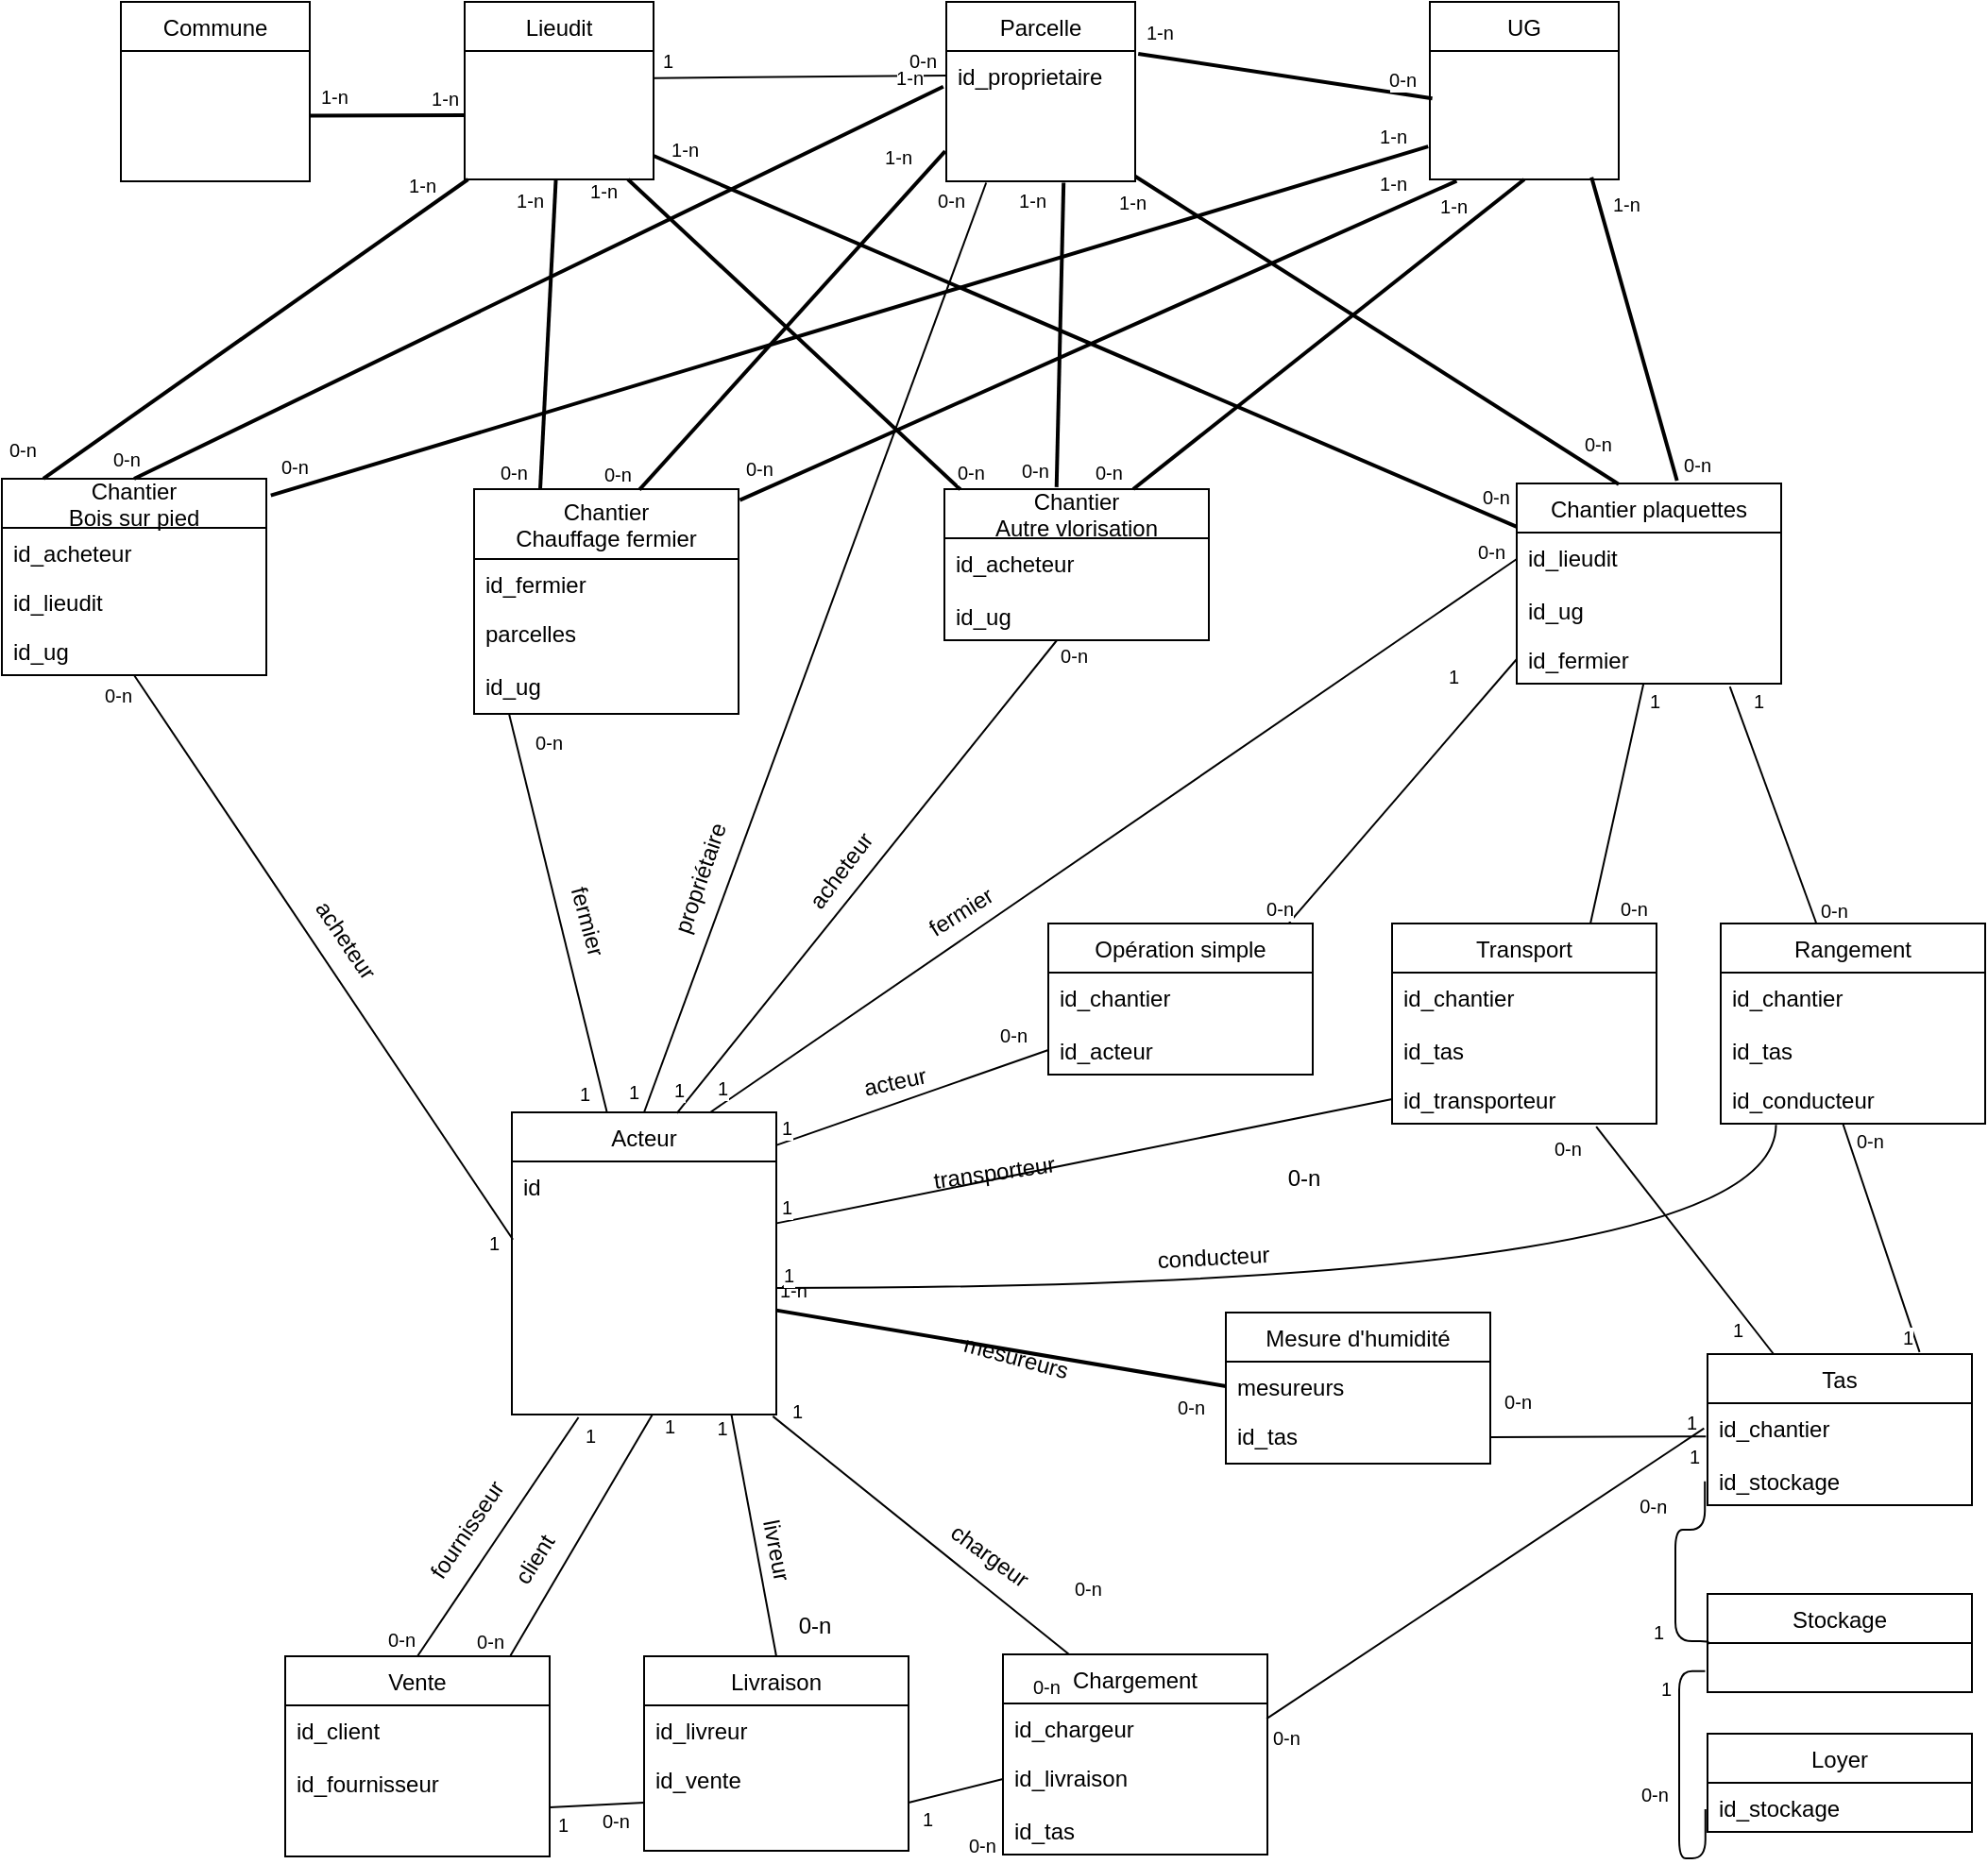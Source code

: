 <mxfile version="12.9.9" type="device"><diagram id="60s10iIONTChVd0ukh1b" name="Page-1"><mxGraphModel dx="980" dy="1753" grid="0" gridSize="10" guides="0" tooltips="1" connect="0" arrows="1" fold="1" page="1" pageScale="1" pageWidth="827" pageHeight="1169" math="0" shadow="0"><root><mxCell id="0"/><mxCell id="1" parent="0"/><mxCell id="avhmNzmc0kuJZvvVDFWn-31" value="Chantier&#10;Chauffage fermier" style="swimlane;fontStyle=0;childLayout=stackLayout;horizontal=1;startSize=37;fillColor=none;horizontalStack=0;resizeParent=1;resizeParentMax=0;resizeLast=0;collapsible=1;marginBottom=0;" parent="1" vertex="1"><mxGeometry x="640" y="70" width="140" height="119" as="geometry"/></mxCell><mxCell id="avhmNzmc0kuJZvvVDFWn-53" value="id_fermier" style="text;strokeColor=none;fillColor=none;align=left;verticalAlign=top;spacingLeft=4;spacingRight=4;overflow=hidden;rotatable=0;points=[[0,0.5],[1,0.5]];portConstraint=eastwest;" parent="avhmNzmc0kuJZvvVDFWn-31" vertex="1"><mxGeometry y="37" width="140" height="26" as="geometry"/></mxCell><mxCell id="avhmNzmc0kuJZvvVDFWn-35" value="parcelles" style="text;strokeColor=none;fillColor=none;align=left;verticalAlign=top;spacingLeft=4;spacingRight=4;overflow=hidden;rotatable=0;points=[[0,0.5],[1,0.5]];portConstraint=eastwest;" parent="avhmNzmc0kuJZvvVDFWn-31" vertex="1"><mxGeometry y="63" width="140" height="28" as="geometry"/></mxCell><mxCell id="avhmNzmc0kuJZvvVDFWn-167" value="id_ug" style="text;strokeColor=none;fillColor=none;align=left;verticalAlign=top;spacingLeft=4;spacingRight=4;overflow=hidden;rotatable=0;points=[[0,0.5],[1,0.5]];portConstraint=eastwest;" parent="avhmNzmc0kuJZvvVDFWn-31" vertex="1"><mxGeometry y="91" width="140" height="28" as="geometry"/></mxCell><mxCell id="avhmNzmc0kuJZvvVDFWn-56" value="Acteur" style="swimlane;fontStyle=0;childLayout=stackLayout;horizontal=1;startSize=26;fillColor=none;horizontalStack=0;resizeParent=1;resizeParentMax=0;resizeLast=0;collapsible=1;marginBottom=0;" parent="1" vertex="1"><mxGeometry x="660" y="400" width="140" height="160" as="geometry"/></mxCell><mxCell id="avhmNzmc0kuJZvvVDFWn-57" value="id" style="text;strokeColor=none;fillColor=none;align=left;verticalAlign=top;spacingLeft=4;spacingRight=4;overflow=hidden;rotatable=0;points=[[0,0.5],[1,0.5]];portConstraint=eastwest;" parent="avhmNzmc0kuJZvvVDFWn-56" vertex="1"><mxGeometry y="26" width="140" height="134" as="geometry"/></mxCell><mxCell id="avhmNzmc0kuJZvvVDFWn-139" value="0-n" style="text;html=1;align=center;verticalAlign=middle;resizable=0;points=[];autosize=1;" parent="1" vertex="1"><mxGeometry x="805" y="662" width="30" height="20" as="geometry"/></mxCell><mxCell id="avhmNzmc0kuJZvvVDFWn-140" value="" style="endArrow=none;html=1;rounded=0;exitX=1.002;exitY=0.244;exitDx=0;exitDy=0;exitPerimeter=0;entryX=0;entryY=0.5;entryDx=0;entryDy=0;" parent="1" source="avhmNzmc0kuJZvvVDFWn-57" target="avhmNzmc0kuJZvvVDFWn-75" edge="1"><mxGeometry relative="1" as="geometry"><mxPoint x="900" y="410" as="sourcePoint"/><mxPoint x="1060" y="410" as="targetPoint"/></mxGeometry></mxCell><mxCell id="avhmNzmc0kuJZvvVDFWn-142" value="0-n" style="text;html=1;align=center;verticalAlign=middle;resizable=0;points=[];autosize=1;" parent="1" vertex="1"><mxGeometry x="1064" y="425" width="30" height="20" as="geometry"/></mxCell><mxCell id="avhmNzmc0kuJZvvVDFWn-145" value="" style="endArrow=none;html=1;rounded=0;entryX=0.5;entryY=0;entryDx=0;entryDy=0;exitX=0.83;exitY=0.999;exitDx=0;exitDy=0;exitPerimeter=0;" parent="1" source="avhmNzmc0kuJZvvVDFWn-57" target="avhmNzmc0kuJZvvVDFWn-86" edge="1"><mxGeometry relative="1" as="geometry"><mxPoint x="620" y="860" as="sourcePoint"/><mxPoint x="780" y="860" as="targetPoint"/></mxGeometry></mxCell><mxCell id="avhmNzmc0kuJZvvVDFWn-150" value="1" style="text;html=1;align=center;verticalAlign=middle;resizable=0;points=[];autosize=1;fontSize=10;" parent="1" vertex="1"><mxGeometry x="763" y="559" width="15" height="16" as="geometry"/></mxCell><mxCell id="avhmNzmc0kuJZvvVDFWn-158" value="" style="endArrow=none;html=1;strokeWidth=1;entryX=0.004;entryY=0.023;entryDx=0;entryDy=0;entryPerimeter=0;edgeStyle=orthogonalEdgeStyle;exitX=-0.01;exitY=0.514;exitDx=0;exitDy=0;exitPerimeter=0;" parent="1" source="avhmNzmc0kuJZvvVDFWn-98" edge="1"><mxGeometry relative="1" as="geometry"><mxPoint x="1253" y="626" as="sourcePoint"/><mxPoint x="1293.56" y="681.598" as="targetPoint"/><Array as="points"><mxPoint x="1276" y="621"/><mxPoint x="1276" y="680"/><mxPoint x="1294" y="680"/></Array></mxGeometry></mxCell><mxCell id="avhmNzmc0kuJZvvVDFWn-159" value="0-n" style="resizable=0;html=1;align=left;verticalAlign=bottom;labelBackgroundColor=#ffffff;fontSize=10;rotation=2;" parent="avhmNzmc0kuJZvvVDFWn-158" connectable="0" vertex="1"><mxGeometry x="-1" relative="1" as="geometry"><mxPoint x="-36.6" y="20.64" as="offset"/></mxGeometry></mxCell><mxCell id="avhmNzmc0kuJZvvVDFWn-160" value="1" style="resizable=0;html=1;align=right;verticalAlign=bottom;labelBackgroundColor=#ffffff;fontSize=10;" parent="avhmNzmc0kuJZvvVDFWn-158" connectable="0" vertex="1"><mxGeometry x="1" relative="1" as="geometry"><mxPoint x="-22.56" y="1.51" as="offset"/></mxGeometry></mxCell><mxCell id="avhmNzmc0kuJZvvVDFWn-161" value="" style="endArrow=none;html=1;strokeWidth=1;entryX=1;entryY=0.5;entryDx=0;entryDy=0;exitX=-0.006;exitY=0.678;exitDx=0;exitDy=0;exitPerimeter=0;" parent="1" target="avhmNzmc0kuJZvvVDFWn-102" edge="1"><mxGeometry relative="1" as="geometry"><mxPoint x="1292.16" y="571.628" as="sourcePoint"/><mxPoint x="1450" y="500" as="targetPoint"/></mxGeometry></mxCell><mxCell id="avhmNzmc0kuJZvvVDFWn-162" value="1" style="resizable=0;html=1;align=left;verticalAlign=bottom;labelBackgroundColor=#ffffff;fontSize=10;" parent="avhmNzmc0kuJZvvVDFWn-161" connectable="0" vertex="1"><mxGeometry x="-1" relative="1" as="geometry"><mxPoint x="-12.16" y="1.37" as="offset"/></mxGeometry></mxCell><mxCell id="avhmNzmc0kuJZvvVDFWn-163" value="0-n" style="resizable=0;html=1;align=right;verticalAlign=bottom;labelBackgroundColor=#ffffff;fontSize=10;" parent="avhmNzmc0kuJZvvVDFWn-161" connectable="0" vertex="1"><mxGeometry x="1" relative="1" as="geometry"><mxPoint x="21.94" y="-10.97" as="offset"/></mxGeometry></mxCell><mxCell id="avhmNzmc0kuJZvvVDFWn-164" value="" style="endArrow=none;html=1;strokeWidth=1;entryX=-0.009;entryY=0.572;entryDx=0;entryDy=0;entryPerimeter=0;exitX=-0.008;exitY=0.538;exitDx=0;exitDy=0;exitPerimeter=0;edgeStyle=orthogonalEdgeStyle;" parent="1" source="avhmNzmc0kuJZvvVDFWn-112" edge="1"><mxGeometry relative="1" as="geometry"><mxPoint x="1268" y="663" as="sourcePoint"/><mxPoint x="1291.74" y="695.872" as="targetPoint"/><Array as="points"><mxPoint x="1278" y="795"/><mxPoint x="1278" y="696"/></Array></mxGeometry></mxCell><mxCell id="avhmNzmc0kuJZvvVDFWn-165" value="0-n" style="resizable=0;html=1;align=left;verticalAlign=bottom;labelBackgroundColor=#ffffff;fontSize=10;" parent="avhmNzmc0kuJZvvVDFWn-164" connectable="0" vertex="1"><mxGeometry x="-1" relative="1" as="geometry"><mxPoint x="-35.88" y="1.01" as="offset"/></mxGeometry></mxCell><mxCell id="avhmNzmc0kuJZvvVDFWn-166" value="1" style="resizable=0;html=1;align=right;verticalAlign=bottom;labelBackgroundColor=#ffffff;fontSize=10;" parent="avhmNzmc0kuJZvvVDFWn-164" connectable="0" vertex="1"><mxGeometry x="1" relative="1" as="geometry"><mxPoint x="-17.69" y="17.13" as="offset"/></mxGeometry></mxCell><mxCell id="fddVi4kA7TXoustuPq99-2" value="" style="endArrow=none;html=1;entryX=0;entryY=0.5;entryDx=0;entryDy=0;exitX=0.999;exitY=0.109;exitDx=0;exitDy=0;exitPerimeter=0;" parent="1" source="avhmNzmc0kuJZvvVDFWn-56" target="avhmNzmc0kuJZvvVDFWn-68" edge="1"><mxGeometry relative="1" as="geometry"><mxPoint x="760" y="330" as="sourcePoint"/><mxPoint x="920" y="330" as="targetPoint"/></mxGeometry></mxCell><mxCell id="fddVi4kA7TXoustuPq99-3" value="1" style="resizable=0;html=1;align=left;verticalAlign=bottom;labelBackgroundColor=#ffffff;fontSize=10;" parent="fddVi4kA7TXoustuPq99-2" connectable="0" vertex="1"><mxGeometry x="-1" relative="1" as="geometry"><mxPoint x="1" y="-1" as="offset"/></mxGeometry></mxCell><mxCell id="fddVi4kA7TXoustuPq99-4" value="0-n" style="resizable=0;html=1;align=right;verticalAlign=bottom;labelBackgroundColor=#ffffff;fontSize=10;" parent="fddVi4kA7TXoustuPq99-2" connectable="0" vertex="1"><mxGeometry x="1" relative="1" as="geometry"><mxPoint x="-10.25" as="offset"/></mxGeometry></mxCell><mxCell id="fddVi4kA7TXoustuPq99-5" value="" style="endArrow=none;html=1;exitX=0.75;exitY=0;exitDx=0;exitDy=0;entryX=0;entryY=0.5;entryDx=0;entryDy=0;" parent="1" source="avhmNzmc0kuJZvvVDFWn-56" target="avhmNzmc0kuJZvvVDFWn-62" edge="1"><mxGeometry relative="1" as="geometry"><mxPoint x="780" y="390" as="sourcePoint"/><mxPoint x="960" y="300" as="targetPoint"/></mxGeometry></mxCell><mxCell id="fddVi4kA7TXoustuPq99-6" value="1" style="resizable=0;html=1;align=left;verticalAlign=bottom;labelBackgroundColor=#ffffff;fontSize=10;" parent="fddVi4kA7TXoustuPq99-5" connectable="0" vertex="1"><mxGeometry x="-1" relative="1" as="geometry"><mxPoint x="2" y="-5" as="offset"/></mxGeometry></mxCell><mxCell id="fddVi4kA7TXoustuPq99-7" value="0-n" style="resizable=0;html=1;align=right;verticalAlign=bottom;labelBackgroundColor=#ffffff;fontSize=10;" parent="fddVi4kA7TXoustuPq99-5" connectable="0" vertex="1"><mxGeometry x="1" relative="1" as="geometry"><mxPoint x="-6.02" y="5.03" as="offset"/></mxGeometry></mxCell><mxCell id="fddVi4kA7TXoustuPq99-8" value="" style="endArrow=none;html=1;exitX=0.624;exitY=0.003;exitDx=0;exitDy=0;exitPerimeter=0;" parent="1" source="avhmNzmc0kuJZvvVDFWn-56" target="avhmNzmc0kuJZvvVDFWn-39" edge="1"><mxGeometry relative="1" as="geometry"><mxPoint x="750" y="390" as="sourcePoint"/><mxPoint x="840" y="290" as="targetPoint"/></mxGeometry></mxCell><mxCell id="fddVi4kA7TXoustuPq99-9" value="1" style="resizable=0;html=1;align=left;verticalAlign=bottom;labelBackgroundColor=#ffffff;fontSize=10;" parent="fddVi4kA7TXoustuPq99-8" connectable="0" vertex="1"><mxGeometry x="-1" relative="1" as="geometry"><mxPoint x="-3.36" y="-4.48" as="offset"/></mxGeometry></mxCell><mxCell id="fddVi4kA7TXoustuPq99-10" value="0-n" style="resizable=0;html=1;align=right;verticalAlign=bottom;labelBackgroundColor=#ffffff;fontSize=10;" parent="fddVi4kA7TXoustuPq99-8" connectable="0" vertex="1"><mxGeometry x="1" relative="1" as="geometry"><mxPoint x="17.04" y="17.06" as="offset"/></mxGeometry></mxCell><mxCell id="fddVi4kA7TXoustuPq99-22" value="" style="endArrow=none;html=1;entryX=0.5;entryY=1;entryDx=0;entryDy=0;exitX=0.004;exitY=0.309;exitDx=0;exitDy=0;exitPerimeter=0;" parent="1" source="avhmNzmc0kuJZvvVDFWn-57" target="avhmNzmc0kuJZvvVDFWn-13" edge="1"><mxGeometry relative="1" as="geometry"><mxPoint x="260" y="250" as="sourcePoint"/><mxPoint x="420" y="250" as="targetPoint"/></mxGeometry></mxCell><mxCell id="fddVi4kA7TXoustuPq99-23" value="1" style="resizable=0;html=1;align=left;verticalAlign=bottom;labelBackgroundColor=#ffffff;fontSize=10;" parent="fddVi4kA7TXoustuPq99-22" connectable="0" vertex="1"><mxGeometry x="-1" relative="1" as="geometry"><mxPoint x="-14.56" y="10.59" as="offset"/></mxGeometry></mxCell><mxCell id="fddVi4kA7TXoustuPq99-24" value="0-n" style="resizable=0;html=1;align=right;verticalAlign=bottom;labelBackgroundColor=#ffffff;fontSize=10;" parent="fddVi4kA7TXoustuPq99-22" connectable="0" vertex="1"><mxGeometry x="1" relative="1" as="geometry"><mxPoint x="-0.93" y="18.6" as="offset"/></mxGeometry></mxCell><mxCell id="fddVi4kA7TXoustuPq99-43" value="" style="endArrow=none;html=1;entryX=0;entryY=0.5;entryDx=0;entryDy=0;strokeWidth=2;" parent="1" edge="1"><mxGeometry relative="1" as="geometry"><mxPoint x="553" y="-127.689" as="sourcePoint"/><mxPoint x="635" y="-128" as="targetPoint"/></mxGeometry></mxCell><mxCell id="fddVi4kA7TXoustuPq99-44" value="1-n" style="resizable=0;html=1;align=left;verticalAlign=bottom;labelBackgroundColor=#ffffff;fontSize=10;" parent="fddVi4kA7TXoustuPq99-43" connectable="0" vertex="1"><mxGeometry x="-1" relative="1" as="geometry"><mxPoint x="4" y="-2" as="offset"/></mxGeometry></mxCell><mxCell id="fddVi4kA7TXoustuPq99-45" value="1-n" style="resizable=0;html=1;align=right;verticalAlign=bottom;labelBackgroundColor=#ffffff;fontSize=10;" parent="fddVi4kA7TXoustuPq99-43" connectable="0" vertex="1"><mxGeometry x="1" relative="1" as="geometry"><mxPoint x="-2.29" y="-1.0" as="offset"/></mxGeometry></mxCell><mxCell id="fddVi4kA7TXoustuPq99-46" value="" style="endArrow=none;html=1;strokeWidth=1;exitX=0.5;exitY=0;exitDx=0;exitDy=0;entryX=0.211;entryY=1.011;entryDx=0;entryDy=0;entryPerimeter=0;" parent="1" source="avhmNzmc0kuJZvvVDFWn-56" target="G8Z1Sqwc2VPAdqvkBN65-9" edge="1"><mxGeometry relative="1" as="geometry"><mxPoint x="658" y="420.0" as="sourcePoint"/><mxPoint x="620.17" y="-84.966" as="targetPoint"/></mxGeometry></mxCell><mxCell id="fddVi4kA7TXoustuPq99-47" value="1" style="resizable=0;html=1;align=left;verticalAlign=bottom;labelBackgroundColor=#ffffff;fontSize=10;" parent="fddVi4kA7TXoustuPq99-46" connectable="0" vertex="1"><mxGeometry x="-1" relative="1" as="geometry"><mxPoint x="-10" y="-3" as="offset"/></mxGeometry></mxCell><mxCell id="fddVi4kA7TXoustuPq99-48" value="0-n" style="resizable=0;html=1;align=right;verticalAlign=bottom;labelBackgroundColor=#ffffff;fontSize=10;" parent="fddVi4kA7TXoustuPq99-46" connectable="0" vertex="1"><mxGeometry x="1" relative="1" as="geometry"><mxPoint x="-10.37" y="17.84" as="offset"/></mxGeometry></mxCell><mxCell id="fddVi4kA7TXoustuPq99-64" value="" style="endArrow=none;html=1;strokeWidth=2;exitX=0.856;exitY=0.983;exitDx=0;exitDy=0;exitPerimeter=0;entryX=0.606;entryY=-0.014;entryDx=0;entryDy=0;entryPerimeter=0;" parent="1" target="avhmNzmc0kuJZvvVDFWn-60" edge="1"><mxGeometry relative="1" as="geometry"><mxPoint x="1231.6" y="-95.156" as="sourcePoint"/><mxPoint x="1353.637" y="37" as="targetPoint"/></mxGeometry></mxCell><mxCell id="fddVi4kA7TXoustuPq99-65" value="1-n" style="resizable=0;html=1;align=left;verticalAlign=bottom;labelBackgroundColor=#ffffff;fontSize=10;" parent="fddVi4kA7TXoustuPq99-64" connectable="0" vertex="1"><mxGeometry x="-1" relative="1" as="geometry"><mxPoint x="9.4" y="23.05" as="offset"/></mxGeometry></mxCell><mxCell id="fddVi4kA7TXoustuPq99-66" value="0-n" style="resizable=0;html=1;align=right;verticalAlign=bottom;labelBackgroundColor=#ffffff;fontSize=10;" parent="fddVi4kA7TXoustuPq99-64" connectable="0" vertex="1"><mxGeometry x="1" relative="1" as="geometry"><mxPoint x="18.14" as="offset"/></mxGeometry></mxCell><mxCell id="fddVi4kA7TXoustuPq99-67" value="" style="endArrow=none;html=1;strokeWidth=2;entryX=0.5;entryY=1;entryDx=0;entryDy=0;exitX=0.714;exitY=0;exitDx=0;exitDy=0;exitPerimeter=0;" parent="1" source="avhmNzmc0kuJZvvVDFWn-37" target="fddVi4kA7TXoustuPq99-41" edge="1"><mxGeometry relative="1" as="geometry"><mxPoint x="970" y="30" as="sourcePoint"/><mxPoint x="1130" y="30" as="targetPoint"/></mxGeometry></mxCell><mxCell id="fddVi4kA7TXoustuPq99-68" value="0-n" style="resizable=0;html=1;align=left;verticalAlign=bottom;labelBackgroundColor=#ffffff;fontSize=10;" parent="fddVi4kA7TXoustuPq99-67" connectable="0" vertex="1"><mxGeometry x="-1" relative="1" as="geometry"><mxPoint x="-21.96" y="-1" as="offset"/></mxGeometry></mxCell><mxCell id="fddVi4kA7TXoustuPq99-69" value="1-n" style="resizable=0;html=1;align=right;verticalAlign=bottom;labelBackgroundColor=#ffffff;fontSize=10;" parent="fddVi4kA7TXoustuPq99-67" connectable="0" vertex="1"><mxGeometry x="1" relative="1" as="geometry"><mxPoint x="-29.08" y="22.07" as="offset"/></mxGeometry></mxCell><mxCell id="fddVi4kA7TXoustuPq99-70" value="" style="endArrow=none;html=1;strokeWidth=2;entryX=0.142;entryY=1.012;entryDx=0;entryDy=0;entryPerimeter=0;exitX=1.005;exitY=0.049;exitDx=0;exitDy=0;exitPerimeter=0;" parent="1" source="avhmNzmc0kuJZvvVDFWn-31" edge="1"><mxGeometry relative="1" as="geometry"><mxPoint x="840" y="20" as="sourcePoint"/><mxPoint x="1160.2" y="-93.184" as="targetPoint"/></mxGeometry></mxCell><mxCell id="fddVi4kA7TXoustuPq99-71" value="0-n" style="resizable=0;html=1;align=left;verticalAlign=bottom;labelBackgroundColor=#ffffff;fontSize=10;" parent="fddVi4kA7TXoustuPq99-70" connectable="0" vertex="1"><mxGeometry x="-1" relative="1" as="geometry"><mxPoint x="1.3" y="-8.11" as="offset"/></mxGeometry></mxCell><mxCell id="fddVi4kA7TXoustuPq99-72" value="1-n" style="resizable=0;html=1;align=right;verticalAlign=bottom;labelBackgroundColor=#ffffff;fontSize=10;" parent="fddVi4kA7TXoustuPq99-70" connectable="0" vertex="1"><mxGeometry x="1" relative="1" as="geometry"><mxPoint x="-25.37" y="9.32" as="offset"/></mxGeometry></mxCell><mxCell id="avhmNzmc0kuJZvvVDFWn-13" value="Chantier&#10;Bois sur pied" style="swimlane;fontStyle=0;childLayout=stackLayout;horizontal=1;startSize=26;fillColor=none;horizontalStack=0;resizeParent=1;resizeParentMax=0;resizeLast=0;collapsible=1;marginBottom=0;" parent="1" vertex="1"><mxGeometry x="390" y="64.5" width="140" height="104" as="geometry"/></mxCell><mxCell id="avhmNzmc0kuJZvvVDFWn-52" value="id_acheteur" style="text;strokeColor=none;fillColor=none;align=left;verticalAlign=top;spacingLeft=4;spacingRight=4;overflow=hidden;rotatable=0;points=[[0,0.5],[1,0.5]];portConstraint=eastwest;" parent="avhmNzmc0kuJZvvVDFWn-13" vertex="1"><mxGeometry y="26" width="140" height="26" as="geometry"/></mxCell><mxCell id="avhmNzmc0kuJZvvVDFWn-27" value="id_lieudit" style="text;strokeColor=none;fillColor=none;align=left;verticalAlign=top;spacingLeft=4;spacingRight=4;overflow=hidden;rotatable=0;points=[[0,0.5],[1,0.5]];portConstraint=eastwest;" parent="avhmNzmc0kuJZvvVDFWn-13" vertex="1"><mxGeometry y="52" width="140" height="26" as="geometry"/></mxCell><mxCell id="avhmNzmc0kuJZvvVDFWn-28" value="id_ug" style="text;strokeColor=none;fillColor=none;align=left;verticalAlign=top;spacingLeft=4;spacingRight=4;overflow=hidden;rotatable=0;points=[[0,0.5],[1,0.5]];portConstraint=eastwest;" parent="avhmNzmc0kuJZvvVDFWn-13" vertex="1"><mxGeometry y="78" width="140" height="26" as="geometry"/></mxCell><mxCell id="fddVi4kA7TXoustuPq99-73" value="" style="endArrow=none;html=1;strokeWidth=2;exitX=1.017;exitY=0.085;exitDx=0;exitDy=0;entryX=-0.009;entryY=0.744;entryDx=0;entryDy=0;entryPerimeter=0;exitPerimeter=0;" parent="1" source="avhmNzmc0kuJZvvVDFWn-13" edge="1"><mxGeometry relative="1" as="geometry"><mxPoint x="610" y="30" as="sourcePoint"/><mxPoint x="1145.1" y="-111.408" as="targetPoint"/></mxGeometry></mxCell><mxCell id="fddVi4kA7TXoustuPq99-74" value="0-n" style="resizable=0;html=1;align=left;verticalAlign=bottom;labelBackgroundColor=#ffffff;fontSize=10;" parent="fddVi4kA7TXoustuPq99-73" connectable="0" vertex="1"><mxGeometry x="-1" relative="1" as="geometry"><mxPoint x="3.62" y="-6.55" as="offset"/></mxGeometry></mxCell><mxCell id="fddVi4kA7TXoustuPq99-75" value="1-n" style="resizable=0;html=1;align=right;verticalAlign=bottom;labelBackgroundColor=#ffffff;fontSize=10;" parent="fddVi4kA7TXoustuPq99-73" connectable="0" vertex="1"><mxGeometry x="1" relative="1" as="geometry"><mxPoint x="-10.84" y="2.95" as="offset"/></mxGeometry></mxCell><mxCell id="fddVi4kA7TXoustuPq99-80" value="" style="endArrow=none;html=1;strokeWidth=2;exitX=0.625;exitY=0.003;exitDx=0;exitDy=0;exitPerimeter=0;entryX=-0.006;entryY=0.769;entryDx=0;entryDy=0;entryPerimeter=0;" parent="1" source="avhmNzmc0kuJZvvVDFWn-31" target="G8Z1Sqwc2VPAdqvkBN65-9" edge="1"><mxGeometry relative="1" as="geometry"><mxPoint x="790" y="40" as="sourcePoint"/><mxPoint x="863" y="-97" as="targetPoint"/></mxGeometry></mxCell><mxCell id="fddVi4kA7TXoustuPq99-81" value="0-n" style="resizable=0;html=1;align=left;verticalAlign=bottom;labelBackgroundColor=#ffffff;fontSize=10;" parent="fddVi4kA7TXoustuPq99-80" connectable="0" vertex="1"><mxGeometry x="-1" relative="1" as="geometry"><mxPoint x="-20.48" y="-0.13" as="offset"/></mxGeometry></mxCell><mxCell id="fddVi4kA7TXoustuPq99-82" value="1-n" style="resizable=0;html=1;align=right;verticalAlign=bottom;labelBackgroundColor=#ffffff;fontSize=10;" parent="fddVi4kA7TXoustuPq99-80" connectable="0" vertex="1"><mxGeometry x="1" relative="1" as="geometry"><mxPoint x="-16.51" y="11.25" as="offset"/></mxGeometry></mxCell><mxCell id="fddVi4kA7TXoustuPq99-83" value="" style="endArrow=none;html=1;strokeWidth=2;entryX=0;entryY=0.5;entryDx=0;entryDy=0;" parent="1" source="avhmNzmc0kuJZvvVDFWn-57" target="avhmNzmc0kuJZvvVDFWn-103" edge="1"><mxGeometry relative="1" as="geometry"><mxPoint x="860" y="560" as="sourcePoint"/><mxPoint x="1030" y="430" as="targetPoint"/></mxGeometry></mxCell><mxCell id="fddVi4kA7TXoustuPq99-84" value="1-n" style="resizable=0;html=1;align=left;verticalAlign=bottom;labelBackgroundColor=#ffffff;fontSize=10;" parent="fddVi4kA7TXoustuPq99-83" connectable="0" vertex="1"><mxGeometry x="-1" relative="1" as="geometry"><mxPoint y="-2" as="offset"/></mxGeometry></mxCell><mxCell id="fddVi4kA7TXoustuPq99-85" value="0-n" style="resizable=0;html=1;align=right;verticalAlign=bottom;labelBackgroundColor=#ffffff;fontSize=10;" parent="fddVi4kA7TXoustuPq99-83" connectable="0" vertex="1"><mxGeometry x="1" relative="1" as="geometry"><mxPoint x="-10.4" y="19.84" as="offset"/></mxGeometry></mxCell><mxCell id="fddVi4kA7TXoustuPq99-91" value="" style="endArrow=none;html=1;strokeWidth=1;entryX=0.911;entryY=-0.006;entryDx=0;entryDy=0;entryPerimeter=0;exitX=0;exitY=0.5;exitDx=0;exitDy=0;" parent="1" source="avhmNzmc0kuJZvvVDFWn-64" target="avhmNzmc0kuJZvvVDFWn-65" edge="1"><mxGeometry relative="1" as="geometry"><mxPoint x="1190" y="210" as="sourcePoint"/><mxPoint x="1400" y="230" as="targetPoint"/></mxGeometry></mxCell><mxCell id="fddVi4kA7TXoustuPq99-93" value="0-n" style="resizable=0;html=1;align=right;verticalAlign=bottom;labelBackgroundColor=#ffffff;fontSize=10;" parent="fddVi4kA7TXoustuPq99-91" connectable="0" vertex="1"><mxGeometry x="1" relative="1" as="geometry"><mxPoint x="2.63" y="0.56" as="offset"/></mxGeometry></mxCell><mxCell id="fddVi4kA7TXoustuPq99-92" value="1" style="resizable=0;html=1;align=left;verticalAlign=bottom;labelBackgroundColor=#ffffff;fontSize=10;" parent="fddVi4kA7TXoustuPq99-91" connectable="0" vertex="1"><mxGeometry x="-1" relative="1" as="geometry"><mxPoint x="-37.55" y="17.706" as="offset"/></mxGeometry></mxCell><mxCell id="fddVi4kA7TXoustuPq99-94" value="" style="endArrow=none;html=1;strokeWidth=1;exitX=0.75;exitY=0;exitDx=0;exitDy=0;" parent="1" source="avhmNzmc0kuJZvvVDFWn-70" target="avhmNzmc0kuJZvvVDFWn-64" edge="1"><mxGeometry relative="1" as="geometry"><mxPoint x="1230" y="460" as="sourcePoint"/><mxPoint x="1223" y="194" as="targetPoint"/></mxGeometry></mxCell><mxCell id="fddVi4kA7TXoustuPq99-95" value="0-n" style="resizable=0;html=1;align=left;verticalAlign=bottom;labelBackgroundColor=#ffffff;fontSize=10;" parent="fddVi4kA7TXoustuPq99-94" connectable="0" vertex="1"><mxGeometry x="-1" relative="1" as="geometry"><mxPoint x="14" as="offset"/></mxGeometry></mxCell><mxCell id="fddVi4kA7TXoustuPq99-96" value="1" style="resizable=0;html=1;align=right;verticalAlign=bottom;labelBackgroundColor=#ffffff;fontSize=10;" parent="fddVi4kA7TXoustuPq99-94" connectable="0" vertex="1"><mxGeometry x="1" relative="1" as="geometry"><mxPoint x="9.37" y="17.745" as="offset"/></mxGeometry></mxCell><mxCell id="fddVi4kA7TXoustuPq99-97" value="" style="endArrow=none;html=1;strokeWidth=1;entryX=0.806;entryY=1.059;entryDx=0;entryDy=0;entryPerimeter=0;" parent="1" source="avhmNzmc0kuJZvvVDFWn-76" target="avhmNzmc0kuJZvvVDFWn-64" edge="1"><mxGeometry relative="1" as="geometry"><mxPoint x="1260" y="560" as="sourcePoint"/><mxPoint x="1420" y="560" as="targetPoint"/></mxGeometry></mxCell><mxCell id="fddVi4kA7TXoustuPq99-98" value="0-n" style="resizable=0;html=1;align=left;verticalAlign=bottom;labelBackgroundColor=#ffffff;fontSize=10;" parent="fddVi4kA7TXoustuPq99-97" connectable="0" vertex="1"><mxGeometry x="-1" relative="1" as="geometry"><mxPoint y="1" as="offset"/></mxGeometry></mxCell><mxCell id="fddVi4kA7TXoustuPq99-99" value="1" style="resizable=0;html=1;align=right;verticalAlign=bottom;labelBackgroundColor=#ffffff;fontSize=10;" parent="fddVi4kA7TXoustuPq99-97" connectable="0" vertex="1"><mxGeometry x="1" relative="1" as="geometry"><mxPoint x="18.4" y="16.4" as="offset"/></mxGeometry></mxCell><mxCell id="fddVi4kA7TXoustuPq99-105" value="" style="endArrow=none;html=1;strokeWidth=1;entryX=0.25;entryY=0;entryDx=0;entryDy=0;exitX=0.772;exitY=1.062;exitDx=0;exitDy=0;exitPerimeter=0;" parent="1" source="avhmNzmc0kuJZvvVDFWn-75" target="avhmNzmc0kuJZvvVDFWn-95" edge="1"><mxGeometry relative="1" as="geometry"><mxPoint x="1200" y="445" as="sourcePoint"/><mxPoint x="1170" y="530" as="targetPoint"/></mxGeometry></mxCell><mxCell id="fddVi4kA7TXoustuPq99-107" value="1" style="resizable=0;html=1;align=right;verticalAlign=bottom;labelBackgroundColor=#ffffff;fontSize=10;" parent="fddVi4kA7TXoustuPq99-105" connectable="0" vertex="1"><mxGeometry x="1" relative="1" as="geometry"><mxPoint x="-14.9" y="-4.08" as="offset"/></mxGeometry></mxCell><mxCell id="fddVi4kA7TXoustuPq99-106" value="0-n" style="resizable=0;html=1;align=left;verticalAlign=bottom;labelBackgroundColor=#ffffff;fontSize=10;" parent="fddVi4kA7TXoustuPq99-105" connectable="0" vertex="1"><mxGeometry x="-1" relative="1" as="geometry"><mxPoint x="-24.08" y="19.39" as="offset"/></mxGeometry></mxCell><mxCell id="fddVi4kA7TXoustuPq99-108" value="" style="endArrow=none;html=1;strokeWidth=1;exitX=0.462;exitY=1.001;exitDx=0;exitDy=0;entryX=0.802;entryY=-0.013;entryDx=0;entryDy=0;entryPerimeter=0;exitPerimeter=0;" parent="1" source="avhmNzmc0kuJZvvVDFWn-80" target="avhmNzmc0kuJZvvVDFWn-95" edge="1"><mxGeometry relative="1" as="geometry"><mxPoint x="1230" y="680" as="sourcePoint"/><mxPoint x="1390" y="680" as="targetPoint"/></mxGeometry></mxCell><mxCell id="fddVi4kA7TXoustuPq99-109" value="0-n" style="resizable=0;html=1;align=left;verticalAlign=bottom;labelBackgroundColor=#ffffff;fontSize=10;" parent="fddVi4kA7TXoustuPq99-108" connectable="0" vertex="1"><mxGeometry x="-1" relative="1" as="geometry"><mxPoint x="5.32" y="17.97" as="offset"/></mxGeometry></mxCell><mxCell id="fddVi4kA7TXoustuPq99-110" value="1" style="resizable=0;html=1;align=right;verticalAlign=bottom;labelBackgroundColor=#ffffff;fontSize=10;" parent="fddVi4kA7TXoustuPq99-108" connectable="0" vertex="1"><mxGeometry x="1" relative="1" as="geometry"><mxPoint x="-3" y="1" as="offset"/></mxGeometry></mxCell><mxCell id="fddVi4kA7TXoustuPq99-111" value="" style="endArrow=none;html=1;strokeWidth=1;exitX=0.997;exitY=0.309;exitDx=0;exitDy=0;entryX=-0.013;entryY=0.476;entryDx=0;entryDy=0;entryPerimeter=0;exitPerimeter=0;" parent="1" target="avhmNzmc0kuJZvvVDFWn-97" edge="1"><mxGeometry relative="1" as="geometry"><mxPoint x="1059.58" y="721.034" as="sourcePoint"/><mxPoint x="1197" y="553" as="targetPoint"/></mxGeometry></mxCell><mxCell id="fddVi4kA7TXoustuPq99-112" value="0-n" style="resizable=0;html=1;align=left;verticalAlign=bottom;labelBackgroundColor=#ffffff;fontSize=10;" parent="fddVi4kA7TXoustuPq99-111" connectable="0" vertex="1"><mxGeometry x="-1" relative="1" as="geometry"><mxPoint x="1.2" y="18.88" as="offset"/></mxGeometry></mxCell><mxCell id="fddVi4kA7TXoustuPq99-113" value="1" style="resizable=0;html=1;align=right;verticalAlign=bottom;labelBackgroundColor=#ffffff;fontSize=10;" parent="fddVi4kA7TXoustuPq99-111" connectable="0" vertex="1"><mxGeometry x="1" relative="1" as="geometry"><mxPoint x="-1.36" y="22.77" as="offset"/></mxGeometry></mxCell><mxCell id="fddVi4kA7TXoustuPq99-114" value="" style="endArrow=none;html=1;strokeWidth=1;entryX=1;entryY=0.5;entryDx=0;entryDy=0;exitX=0;exitY=0.5;exitDx=0;exitDy=0;" parent="1" source="avhmNzmc0kuJZvvVDFWn-92" target="avhmNzmc0kuJZvvVDFWn-88" edge="1"><mxGeometry relative="1" as="geometry"><mxPoint x="730" y="830" as="sourcePoint"/><mxPoint x="890" y="830" as="targetPoint"/></mxGeometry></mxCell><mxCell id="fddVi4kA7TXoustuPq99-115" value="0-n" style="resizable=0;html=1;align=left;verticalAlign=bottom;labelBackgroundColor=#ffffff;fontSize=10;" parent="fddVi4kA7TXoustuPq99-114" connectable="0" vertex="1"><mxGeometry x="-1" relative="1" as="geometry"><mxPoint x="36" y="-93" as="offset"/></mxGeometry></mxCell><mxCell id="fddVi4kA7TXoustuPq99-116" value="1" style="resizable=0;html=1;align=right;verticalAlign=bottom;labelBackgroundColor=#ffffff;fontSize=10;" parent="fddVi4kA7TXoustuPq99-114" connectable="0" vertex="1"><mxGeometry x="1" relative="1" as="geometry"><mxPoint x="13.28" y="16.99" as="offset"/></mxGeometry></mxCell><mxCell id="fddVi4kA7TXoustuPq99-117" value="" style="endArrow=none;html=1;strokeWidth=1;exitX=0;exitY=0.5;exitDx=0;exitDy=0;entryX=1;entryY=0.5;entryDx=0;entryDy=0;" parent="1" source="avhmNzmc0kuJZvvVDFWn-88" target="avhmNzmc0kuJZvvVDFWn-84" edge="1"><mxGeometry relative="1" as="geometry"><mxPoint x="980" y="840" as="sourcePoint"/><mxPoint x="1140" y="840" as="targetPoint"/></mxGeometry></mxCell><mxCell id="fddVi4kA7TXoustuPq99-118" value="0-n" style="resizable=0;html=1;align=left;verticalAlign=bottom;labelBackgroundColor=#ffffff;fontSize=10;" parent="fddVi4kA7TXoustuPq99-117" connectable="0" vertex="1"><mxGeometry x="-1" relative="1" as="geometry"><mxPoint x="-24" y="18" as="offset"/></mxGeometry></mxCell><mxCell id="fddVi4kA7TXoustuPq99-119" value="1" style="resizable=0;html=1;align=right;verticalAlign=bottom;labelBackgroundColor=#ffffff;fontSize=10;" parent="fddVi4kA7TXoustuPq99-117" connectable="0" vertex="1"><mxGeometry x="1" relative="1" as="geometry"><mxPoint x="10.28" y="17.99" as="offset"/></mxGeometry></mxCell><mxCell id="fddVi4kA7TXoustuPq99-120" value="" style="endArrow=none;html=1;strokeWidth=1;exitX=0.25;exitY=0;exitDx=0;exitDy=0;entryX=0.987;entryY=1.007;entryDx=0;entryDy=0;entryPerimeter=0;" parent="1" source="avhmNzmc0kuJZvvVDFWn-90" target="avhmNzmc0kuJZvvVDFWn-57" edge="1"><mxGeometry relative="1" as="geometry"><mxPoint x="770" y="700" as="sourcePoint"/><mxPoint x="930" y="700" as="targetPoint"/></mxGeometry></mxCell><mxCell id="fddVi4kA7TXoustuPq99-121" value="0-n" style="resizable=0;html=1;align=left;verticalAlign=bottom;labelBackgroundColor=#ffffff;fontSize=10;" parent="fddVi4kA7TXoustuPq99-120" connectable="0" vertex="1"><mxGeometry x="-1" relative="1" as="geometry"><mxPoint x="-21" y="25" as="offset"/></mxGeometry></mxCell><mxCell id="fddVi4kA7TXoustuPq99-122" value="1" style="resizable=0;html=1;align=right;verticalAlign=bottom;labelBackgroundColor=#ffffff;fontSize=10;" parent="fddVi4kA7TXoustuPq99-120" connectable="0" vertex="1"><mxGeometry x="1" relative="1" as="geometry"><mxPoint x="15.77" y="5.02" as="offset"/></mxGeometry></mxCell><mxCell id="fddVi4kA7TXoustuPq99-125" value="" style="endArrow=none;html=1;strokeWidth=1;entryX=0.5;entryY=0;entryDx=0;entryDy=0;exitX=0.252;exitY=1.011;exitDx=0;exitDy=0;exitPerimeter=0;" parent="1" source="avhmNzmc0kuJZvvVDFWn-57" target="avhmNzmc0kuJZvvVDFWn-81" edge="1"><mxGeometry relative="1" as="geometry"><mxPoint x="690" y="570" as="sourcePoint"/><mxPoint x="1070" y="590" as="targetPoint"/></mxGeometry></mxCell><mxCell id="fddVi4kA7TXoustuPq99-126" value="1" style="resizable=0;html=1;align=left;verticalAlign=bottom;labelBackgroundColor=#ffffff;fontSize=10;" parent="fddVi4kA7TXoustuPq99-125" connectable="0" vertex="1"><mxGeometry x="-1" relative="1" as="geometry"><mxPoint x="1.72" y="17.53" as="offset"/></mxGeometry></mxCell><mxCell id="fddVi4kA7TXoustuPq99-127" value="0-n" style="resizable=0;html=1;align=right;verticalAlign=bottom;labelBackgroundColor=#ffffff;fontSize=10;" parent="fddVi4kA7TXoustuPq99-125" connectable="0" vertex="1"><mxGeometry x="1" relative="1" as="geometry"><mxPoint x="-1" as="offset"/></mxGeometry></mxCell><mxCell id="fddVi4kA7TXoustuPq99-128" value="" style="endArrow=none;html=1;strokeWidth=1;exitX=1;exitY=0.5;exitDx=0;exitDy=0;entryX=0.209;entryY=1.022;entryDx=0;entryDy=0;edgeStyle=orthogonalEdgeStyle;curved=1;entryPerimeter=0;" parent="1" source="avhmNzmc0kuJZvvVDFWn-57" target="avhmNzmc0kuJZvvVDFWn-80" edge="1"><mxGeometry relative="1" as="geometry"><mxPoint x="670" y="560" as="sourcePoint"/><mxPoint x="830" y="560" as="targetPoint"/><Array as="points"><mxPoint x="1329" y="493"/></Array></mxGeometry></mxCell><mxCell id="fddVi4kA7TXoustuPq99-131" value="" style="endArrow=none;html=1;strokeWidth=1;entryX=0.852;entryY=-0.004;entryDx=0;entryDy=0;exitX=0.532;exitY=0.999;exitDx=0;exitDy=0;exitPerimeter=0;entryPerimeter=0;" parent="1" source="avhmNzmc0kuJZvvVDFWn-57" target="avhmNzmc0kuJZvvVDFWn-81" edge="1"><mxGeometry relative="1" as="geometry"><mxPoint x="730" y="580" as="sourcePoint"/><mxPoint x="820" y="670" as="targetPoint"/></mxGeometry></mxCell><mxCell id="fddVi4kA7TXoustuPq99-132" value="1" style="resizable=0;html=1;align=left;verticalAlign=bottom;labelBackgroundColor=#ffffff;fontSize=10;" parent="fddVi4kA7TXoustuPq99-131" connectable="0" vertex="1"><mxGeometry x="-1" relative="1" as="geometry"><mxPoint x="5" y="15" as="offset"/></mxGeometry></mxCell><mxCell id="fddVi4kA7TXoustuPq99-133" value="0-n" style="resizable=0;html=1;align=right;verticalAlign=bottom;labelBackgroundColor=#ffffff;fontSize=10;" parent="fddVi4kA7TXoustuPq99-131" connectable="0" vertex="1"><mxGeometry x="1" relative="1" as="geometry"><mxPoint x="-3" y="1" as="offset"/></mxGeometry></mxCell><mxCell id="fddVi4kA7TXoustuPq99-19" value="" style="endArrow=none;html=1;entryX=0.132;entryY=0.997;entryDx=0;entryDy=0;entryPerimeter=0;" parent="1" source="avhmNzmc0kuJZvvVDFWn-56" target="avhmNzmc0kuJZvvVDFWn-167" edge="1"><mxGeometry relative="1" as="geometry"><mxPoint x="660" y="420" as="sourcePoint"/><mxPoint x="590" y="340" as="targetPoint"/></mxGeometry></mxCell><mxCell id="fddVi4kA7TXoustuPq99-21" value="0-n" style="resizable=0;html=1;align=right;verticalAlign=bottom;labelBackgroundColor=#ffffff;fontSize=10;" parent="fddVi4kA7TXoustuPq99-19" connectable="0" vertex="1"><mxGeometry x="1" relative="1" as="geometry"><mxPoint x="29.51" y="24.05" as="offset"/></mxGeometry></mxCell><mxCell id="fddVi4kA7TXoustuPq99-20" value="1" style="resizable=0;html=1;align=left;verticalAlign=bottom;labelBackgroundColor=#ffffff;fontSize=10;" parent="fddVi4kA7TXoustuPq99-19" connectable="0" vertex="1"><mxGeometry x="-1" relative="1" as="geometry"><mxPoint x="-16.42" y="-2" as="offset"/></mxGeometry></mxCell><mxCell id="54Hng3ef9_EQJQ8Nz27K-1" value="1" style="resizable=0;html=1;align=left;verticalAlign=bottom;labelBackgroundColor=#ffffff;fontSize=10;" parent="1" connectable="0" vertex="1"><mxGeometry x="802" y="494.0" as="geometry"/></mxCell><mxCell id="54Hng3ef9_EQJQ8Nz27K-3" value="1" style="resizable=0;html=1;align=left;verticalAlign=bottom;labelBackgroundColor=#ffffff;fontSize=10;" parent="1" connectable="0" vertex="1"><mxGeometry x="802" y="442.0" as="geometry"><mxPoint x="-1" y="16" as="offset"/></mxGeometry></mxCell><mxCell id="54Hng3ef9_EQJQ8Nz27K-4" value="0-n" style="resizable=0;html=1;align=left;verticalAlign=bottom;labelBackgroundColor=#ffffff;fontSize=10;" parent="1" connectable="0" vertex="1"><mxGeometry x="899" y="782" as="geometry"><mxPoint x="1" y="14" as="offset"/></mxGeometry></mxCell><mxCell id="avhmNzmc0kuJZvvVDFWn-76" value="Rangement" style="swimlane;fontStyle=0;childLayout=stackLayout;horizontal=1;startSize=26;fillColor=none;horizontalStack=0;resizeParent=1;resizeParentMax=0;resizeLast=0;collapsible=1;marginBottom=0;" parent="1" vertex="1"><mxGeometry x="1300" y="300" width="140" height="106" as="geometry"/></mxCell><mxCell id="avhmNzmc0kuJZvvVDFWn-78" value="id_chantier" style="text;strokeColor=none;fillColor=none;align=left;verticalAlign=top;spacingLeft=4;spacingRight=4;overflow=hidden;rotatable=0;points=[[0,0.5],[1,0.5]];portConstraint=eastwest;" parent="avhmNzmc0kuJZvvVDFWn-76" vertex="1"><mxGeometry y="26" width="140" height="28" as="geometry"/></mxCell><mxCell id="avhmNzmc0kuJZvvVDFWn-79" value="id_tas" style="text;strokeColor=none;fillColor=none;align=left;verticalAlign=top;spacingLeft=4;spacingRight=4;overflow=hidden;rotatable=0;points=[[0,0.5],[1,0.5]];portConstraint=eastwest;" parent="avhmNzmc0kuJZvvVDFWn-76" vertex="1"><mxGeometry y="54" width="140" height="26" as="geometry"/></mxCell><mxCell id="avhmNzmc0kuJZvvVDFWn-80" value="id_conducteur" style="text;strokeColor=none;fillColor=none;align=left;verticalAlign=top;spacingLeft=4;spacingRight=4;overflow=hidden;rotatable=0;points=[[0,0.5],[1,0.5]];portConstraint=eastwest;" parent="avhmNzmc0kuJZvvVDFWn-76" vertex="1"><mxGeometry y="80" width="140" height="26" as="geometry"/></mxCell><mxCell id="avhmNzmc0kuJZvvVDFWn-90" value="Chargement" style="swimlane;fontStyle=0;childLayout=stackLayout;horizontal=1;startSize=26;fillColor=none;horizontalStack=0;resizeParent=1;resizeParentMax=0;resizeLast=0;collapsible=1;marginBottom=0;" parent="1" vertex="1"><mxGeometry x="920" y="687" width="140" height="106" as="geometry"/></mxCell><mxCell id="avhmNzmc0kuJZvvVDFWn-94" value="id_chargeur" style="text;strokeColor=none;fillColor=none;align=left;verticalAlign=top;spacingLeft=4;spacingRight=4;overflow=hidden;rotatable=0;points=[[0,0.5],[1,0.5]];portConstraint=eastwest;" parent="avhmNzmc0kuJZvvVDFWn-90" vertex="1"><mxGeometry y="26" width="140" height="26" as="geometry"/></mxCell><mxCell id="avhmNzmc0kuJZvvVDFWn-92" value="id_livraison" style="text;strokeColor=none;fillColor=none;align=left;verticalAlign=top;spacingLeft=4;spacingRight=4;overflow=hidden;rotatable=0;points=[[0,0.5],[1,0.5]];portConstraint=eastwest;" parent="avhmNzmc0kuJZvvVDFWn-90" vertex="1"><mxGeometry y="52" width="140" height="28" as="geometry"/></mxCell><mxCell id="avhmNzmc0kuJZvvVDFWn-93" value="id_tas" style="text;strokeColor=none;fillColor=none;align=left;verticalAlign=top;spacingLeft=4;spacingRight=4;overflow=hidden;rotatable=0;points=[[0,0.5],[1,0.5]];portConstraint=eastwest;" parent="avhmNzmc0kuJZvvVDFWn-90" vertex="1"><mxGeometry y="80" width="140" height="26" as="geometry"/></mxCell><mxCell id="avhmNzmc0kuJZvvVDFWn-86" value="Livraison" style="swimlane;fontStyle=0;childLayout=stackLayout;horizontal=1;startSize=26;fillColor=none;horizontalStack=0;resizeParent=1;resizeParentMax=0;resizeLast=0;collapsible=1;marginBottom=0;" parent="1" vertex="1"><mxGeometry x="730" y="688" width="140" height="103" as="geometry"/></mxCell><mxCell id="avhmNzmc0kuJZvvVDFWn-89" value="id_livreur" style="text;strokeColor=none;fillColor=none;align=left;verticalAlign=top;spacingLeft=4;spacingRight=4;overflow=hidden;rotatable=0;points=[[0,0.5],[1,0.5]];portConstraint=eastwest;" parent="avhmNzmc0kuJZvvVDFWn-86" vertex="1"><mxGeometry y="26" width="140" height="26" as="geometry"/></mxCell><mxCell id="avhmNzmc0kuJZvvVDFWn-88" value="id_vente" style="text;strokeColor=none;fillColor=none;align=left;verticalAlign=top;spacingLeft=4;spacingRight=4;overflow=hidden;rotatable=0;points=[[0,0.5],[1,0.5]];portConstraint=eastwest;" parent="avhmNzmc0kuJZvvVDFWn-86" vertex="1"><mxGeometry y="52" width="140" height="51" as="geometry"/></mxCell><mxCell id="avhmNzmc0kuJZvvVDFWn-81" value="Vente" style="swimlane;fontStyle=0;childLayout=stackLayout;horizontal=1;startSize=26;fillColor=none;horizontalStack=0;resizeParent=1;resizeParentMax=0;resizeLast=0;collapsible=1;marginBottom=0;" parent="1" vertex="1"><mxGeometry x="540" y="688" width="140" height="106" as="geometry"/></mxCell><mxCell id="avhmNzmc0kuJZvvVDFWn-83" value="id_client" style="text;strokeColor=none;fillColor=none;align=left;verticalAlign=top;spacingLeft=4;spacingRight=4;overflow=hidden;rotatable=0;points=[[0,0.5],[1,0.5]];portConstraint=eastwest;" parent="avhmNzmc0kuJZvvVDFWn-81" vertex="1"><mxGeometry y="26" width="140" height="28" as="geometry"/></mxCell><mxCell id="avhmNzmc0kuJZvvVDFWn-84" value="id_fournisseur" style="text;strokeColor=none;fillColor=none;align=left;verticalAlign=top;spacingLeft=4;spacingRight=4;overflow=hidden;rotatable=0;points=[[0,0.5],[1,0.5]];portConstraint=eastwest;" parent="avhmNzmc0kuJZvvVDFWn-81" vertex="1"><mxGeometry y="54" width="140" height="52" as="geometry"/></mxCell><mxCell id="avhmNzmc0kuJZvvVDFWn-60" value="Chantier plaquettes" style="swimlane;fontStyle=0;childLayout=stackLayout;horizontal=1;startSize=26;fillColor=none;horizontalStack=0;resizeParent=1;resizeParentMax=0;resizeLast=0;collapsible=1;marginBottom=0;" parent="1" vertex="1"><mxGeometry x="1192" y="67" width="140" height="106" as="geometry"/></mxCell><mxCell id="avhmNzmc0kuJZvvVDFWn-62" value="id_lieudit" style="text;strokeColor=none;fillColor=none;align=left;verticalAlign=top;spacingLeft=4;spacingRight=4;overflow=hidden;rotatable=0;points=[[0,0.5],[1,0.5]];portConstraint=eastwest;" parent="avhmNzmc0kuJZvvVDFWn-60" vertex="1"><mxGeometry y="26" width="140" height="28" as="geometry"/></mxCell><mxCell id="avhmNzmc0kuJZvvVDFWn-63" value="id_ug" style="text;strokeColor=none;fillColor=none;align=left;verticalAlign=top;spacingLeft=4;spacingRight=4;overflow=hidden;rotatable=0;points=[[0,0.5],[1,0.5]];portConstraint=eastwest;" parent="avhmNzmc0kuJZvvVDFWn-60" vertex="1"><mxGeometry y="54" width="140" height="26" as="geometry"/></mxCell><mxCell id="avhmNzmc0kuJZvvVDFWn-64" value="id_fermier" style="text;strokeColor=none;fillColor=none;align=left;verticalAlign=top;spacingLeft=4;spacingRight=4;overflow=hidden;rotatable=0;points=[[0,0.5],[1,0.5]];portConstraint=eastwest;" parent="avhmNzmc0kuJZvvVDFWn-60" vertex="1"><mxGeometry y="80" width="140" height="26" as="geometry"/></mxCell><mxCell id="G8Z1Sqwc2VPAdqvkBN65-1" value="" style="endArrow=none;html=1;strokeWidth=2;entryX=0.013;entryY=0.369;entryDx=0;entryDy=0;exitX=1.016;exitY=0.021;exitDx=0;exitDy=0;exitPerimeter=0;entryPerimeter=0;" parent="1" source="G8Z1Sqwc2VPAdqvkBN65-9" edge="1"><mxGeometry relative="1" as="geometry"><mxPoint x="905" y="-152" as="sourcePoint"/><mxPoint x="1147.3" y="-136.908" as="targetPoint"/></mxGeometry></mxCell><mxCell id="G8Z1Sqwc2VPAdqvkBN65-2" value="1-n" style="resizable=0;html=1;align=left;verticalAlign=bottom;labelBackgroundColor=#ffffff;fontSize=10;" parent="G8Z1Sqwc2VPAdqvkBN65-1" connectable="0" vertex="1"><mxGeometry x="-1" relative="1" as="geometry"><mxPoint x="1.9" y="-3.35" as="offset"/></mxGeometry></mxCell><mxCell id="G8Z1Sqwc2VPAdqvkBN65-3" value="0-n" style="resizable=0;html=1;align=right;verticalAlign=bottom;labelBackgroundColor=#ffffff;fontSize=10;" parent="G8Z1Sqwc2VPAdqvkBN65-1" connectable="0" vertex="1"><mxGeometry x="1" relative="1" as="geometry"><mxPoint x="-7.96" y="-2" as="offset"/></mxGeometry></mxCell><mxCell id="G8Z1Sqwc2VPAdqvkBN65-5" value="" style="endArrow=none;html=1;entryX=0;entryY=0.5;entryDx=0;entryDy=0;exitX=1.003;exitY=0.211;exitDx=0;exitDy=0;exitPerimeter=0;" parent="1" edge="1"><mxGeometry relative="1" as="geometry"><mxPoint x="735.3" y="-147.652" as="sourcePoint"/><mxPoint x="890" y="-149" as="targetPoint"/></mxGeometry></mxCell><mxCell id="G8Z1Sqwc2VPAdqvkBN65-6" value="1" style="resizable=0;html=1;align=left;verticalAlign=bottom;labelBackgroundColor=#ffffff;fontSize=10;" parent="G8Z1Sqwc2VPAdqvkBN65-5" connectable="0" vertex="1"><mxGeometry x="-1" relative="1" as="geometry"><mxPoint x="3.0" y="-0.88" as="offset"/></mxGeometry></mxCell><mxCell id="G8Z1Sqwc2VPAdqvkBN65-7" value="0-n" style="resizable=0;html=1;align=right;verticalAlign=bottom;labelBackgroundColor=#ffffff;fontSize=10;" parent="G8Z1Sqwc2VPAdqvkBN65-5" connectable="0" vertex="1"><mxGeometry x="1" relative="1" as="geometry"><mxPoint x="-3.86" y="8.882e-16" as="offset"/></mxGeometry></mxCell><mxCell id="8cGFb2L95_JiriyC-_6W-1" value="mesureurs" style="text;html=1;strokeColor=none;fillColor=none;align=center;verticalAlign=middle;whiteSpace=wrap;rounded=0;rotation=15;" parent="1" vertex="1"><mxGeometry x="894" y="520" width="66" height="20" as="geometry"/></mxCell><mxCell id="8cGFb2L95_JiriyC-_6W-2" value="chargeur" style="text;html=1;strokeColor=none;fillColor=none;align=center;verticalAlign=middle;whiteSpace=wrap;rounded=0;rotation=36;" parent="1" vertex="1"><mxGeometry x="880" y="625" width="66" height="20" as="geometry"/></mxCell><mxCell id="8cGFb2L95_JiriyC-_6W-3" value="livreur" style="text;html=1;strokeColor=none;fillColor=none;align=center;verticalAlign=middle;whiteSpace=wrap;rounded=0;rotation=79;" parent="1" vertex="1"><mxGeometry x="767" y="622" width="66" height="20" as="geometry"/></mxCell><mxCell id="K51J70193NtEB1nrDChy-1" value="client" style="text;html=1;strokeColor=none;fillColor=none;align=center;verticalAlign=middle;whiteSpace=wrap;rounded=0;rotation=302;" parent="1" vertex="1"><mxGeometry x="643.67" y="625" width="57" height="24" as="geometry"/></mxCell><mxCell id="K51J70193NtEB1nrDChy-3" value="fournisseur" style="text;html=1;strokeColor=none;fillColor=none;align=center;verticalAlign=middle;whiteSpace=wrap;rounded=0;rotation=304;" parent="1" vertex="1"><mxGeometry x="593" y="611" width="87" height="20" as="geometry"/></mxCell><mxCell id="K51J70193NtEB1nrDChy-6" value="acheteur" style="text;html=1;strokeColor=none;fillColor=none;align=center;verticalAlign=middle;whiteSpace=wrap;rounded=0;rotation=56;" parent="1" vertex="1"><mxGeometry x="539" y="299" width="66" height="20" as="geometry"/></mxCell><mxCell id="K51J70193NtEB1nrDChy-8" value="fermier" style="text;html=1;strokeColor=none;fillColor=none;align=center;verticalAlign=middle;whiteSpace=wrap;rounded=0;rotation=75;" parent="1" vertex="1"><mxGeometry x="667" y="289" width="66" height="20" as="geometry"/></mxCell><mxCell id="K51J70193NtEB1nrDChy-12" value="conducteur" style="text;html=1;strokeColor=none;fillColor=none;align=center;verticalAlign=middle;whiteSpace=wrap;rounded=0;rotation=357;" parent="1" vertex="1"><mxGeometry x="1003" y="467" width="57" height="20" as="geometry"/></mxCell><mxCell id="K51J70193NtEB1nrDChy-13" value="transporteur" style="text;html=1;strokeColor=none;fillColor=none;align=center;verticalAlign=middle;whiteSpace=wrap;rounded=0;rotation=352;" parent="1" vertex="1"><mxGeometry x="885" y="422" width="61" height="20" as="geometry"/></mxCell><mxCell id="avhmNzmc0kuJZvvVDFWn-37" value="Chantier&#10;Autre vlorisation" style="swimlane;fontStyle=0;childLayout=stackLayout;horizontal=1;startSize=26;fillColor=none;horizontalStack=0;resizeParent=1;resizeParentMax=0;resizeLast=0;collapsible=1;marginBottom=0;" parent="1" vertex="1"><mxGeometry x="889" y="70" width="140" height="80" as="geometry"/></mxCell><mxCell id="avhmNzmc0kuJZvvVDFWn-55" value="id_acheteur" style="text;strokeColor=none;fillColor=none;align=left;verticalAlign=top;spacingLeft=4;spacingRight=4;overflow=hidden;rotatable=0;points=[[0,0.5],[1,0.5]];portConstraint=eastwest;" parent="avhmNzmc0kuJZvvVDFWn-37" vertex="1"><mxGeometry y="26" width="140" height="28" as="geometry"/></mxCell><mxCell id="avhmNzmc0kuJZvvVDFWn-39" value="id_ug" style="text;strokeColor=none;fillColor=none;align=left;verticalAlign=top;spacingLeft=4;spacingRight=4;overflow=hidden;rotatable=0;points=[[0,0.5],[1,0.5]];portConstraint=eastwest;" parent="avhmNzmc0kuJZvvVDFWn-37" vertex="1"><mxGeometry y="54" width="140" height="26" as="geometry"/></mxCell><mxCell id="K51J70193NtEB1nrDChy-14" value="acheteur" style="text;html=1;strokeColor=none;fillColor=none;align=center;verticalAlign=middle;whiteSpace=wrap;rounded=0;rotation=307;" parent="1" vertex="1"><mxGeometry x="806" y="262" width="57" height="20" as="geometry"/></mxCell><mxCell id="K51J70193NtEB1nrDChy-15" value="fermier" style="text;html=1;strokeColor=none;fillColor=none;align=center;verticalAlign=middle;whiteSpace=wrap;rounded=0;rotation=328;" parent="1" vertex="1"><mxGeometry x="865" y="284" width="66" height="20" as="geometry"/></mxCell><mxCell id="K51J70193NtEB1nrDChy-16" value="propriétaire" style="text;html=1;strokeColor=none;fillColor=none;align=center;verticalAlign=middle;whiteSpace=wrap;rounded=0;rotation=289;" parent="1" vertex="1"><mxGeometry x="727" y="266" width="66" height="20" as="geometry"/></mxCell><mxCell id="K51J70193NtEB1nrDChy-17" value="acteur" style="text;html=1;strokeColor=none;fillColor=none;align=center;verticalAlign=middle;whiteSpace=wrap;rounded=0;rotation=348;" parent="1" vertex="1"><mxGeometry x="843" y="374" width="40" height="20" as="geometry"/></mxCell><mxCell id="fddVi4kA7TXoustuPq99-41" value="UG" style="swimlane;fontStyle=0;childLayout=stackLayout;horizontal=1;startSize=26;fillColor=none;horizontalStack=0;resizeParent=1;resizeParentMax=0;resizeLast=0;collapsible=1;marginBottom=0;" parent="1" vertex="1"><mxGeometry x="1146" y="-188" width="100" height="94" as="geometry"/></mxCell><mxCell id="fddVi4kA7TXoustuPq99-36" value="Lieudit" style="swimlane;fontStyle=0;childLayout=stackLayout;horizontal=1;startSize=26;fillColor=none;horizontalStack=0;resizeParent=1;resizeParentMax=0;resizeLast=0;collapsible=1;marginBottom=0;" parent="1" vertex="1"><mxGeometry x="635" y="-188" width="100" height="94" as="geometry"/></mxCell><mxCell id="fddVi4kA7TXoustuPq99-38" value="Parcelle" style="swimlane;fontStyle=0;childLayout=stackLayout;horizontal=1;startSize=26;fillColor=none;horizontalStack=0;resizeParent=1;resizeParentMax=0;resizeLast=0;collapsible=1;marginBottom=0;" parent="1" vertex="1"><mxGeometry x="890" y="-188" width="100" height="95" as="geometry"/></mxCell><mxCell id="G8Z1Sqwc2VPAdqvkBN65-9" value="id_proprietaire" style="text;strokeColor=none;fillColor=none;align=left;verticalAlign=top;spacingLeft=4;spacingRight=4;overflow=hidden;rotatable=0;points=[[0,0.5],[1,0.5]];portConstraint=eastwest;" parent="fddVi4kA7TXoustuPq99-38" vertex="1"><mxGeometry y="26" width="100" height="69" as="geometry"/></mxCell><mxCell id="fddVi4kA7TXoustuPq99-29" value="Commune" style="swimlane;fontStyle=0;childLayout=stackLayout;horizontal=1;startSize=26;fillColor=none;horizontalStack=0;resizeParent=1;resizeParentMax=0;resizeLast=0;collapsible=1;marginBottom=0;" parent="1" vertex="1"><mxGeometry x="453" y="-188" width="100" height="95" as="geometry"/></mxCell><mxCell id="K51J70193NtEB1nrDChy-29" value="" style="endArrow=none;html=1;strokeWidth=2;exitX=0.424;exitY=-0.013;exitDx=0;exitDy=0;entryX=0.621;entryY=1.011;entryDx=0;entryDy=0;entryPerimeter=0;exitPerimeter=0;" parent="1" source="avhmNzmc0kuJZvvVDFWn-37" target="G8Z1Sqwc2VPAdqvkBN65-9" edge="1"><mxGeometry relative="1" as="geometry"><mxPoint x="675.48" y="79.13" as="sourcePoint"/><mxPoint x="950.0" y="-82" as="targetPoint"/></mxGeometry></mxCell><mxCell id="K51J70193NtEB1nrDChy-30" value="0-n" style="resizable=0;html=1;align=left;verticalAlign=bottom;labelBackgroundColor=#ffffff;fontSize=10;" parent="K51J70193NtEB1nrDChy-29" connectable="0" vertex="1"><mxGeometry x="-1" relative="1" as="geometry"><mxPoint x="-20.48" y="-0.13" as="offset"/></mxGeometry></mxCell><mxCell id="K51J70193NtEB1nrDChy-31" value="1-n" style="resizable=0;html=1;align=right;verticalAlign=bottom;labelBackgroundColor=#ffffff;fontSize=10;" parent="K51J70193NtEB1nrDChy-29" connectable="0" vertex="1"><mxGeometry x="1" relative="1" as="geometry"><mxPoint x="-8.14" y="17.74" as="offset"/></mxGeometry></mxCell><mxCell id="K51J70193NtEB1nrDChy-32" value="" style="endArrow=none;html=1;strokeWidth=2;exitX=0.386;exitY=0.004;exitDx=0;exitDy=0;exitPerimeter=0;" parent="1" source="avhmNzmc0kuJZvvVDFWn-60" target="G8Z1Sqwc2VPAdqvkBN65-9" edge="1"><mxGeometry relative="1" as="geometry"><mxPoint x="685.48" y="89.13" as="sourcePoint"/><mxPoint x="960.0" y="-72" as="targetPoint"/></mxGeometry></mxCell><mxCell id="K51J70193NtEB1nrDChy-33" value="0-n" style="resizable=0;html=1;align=left;verticalAlign=bottom;labelBackgroundColor=#ffffff;fontSize=10;" parent="K51J70193NtEB1nrDChy-32" connectable="0" vertex="1"><mxGeometry x="-1" relative="1" as="geometry"><mxPoint x="-20.48" y="-12.53" as="offset"/></mxGeometry></mxCell><mxCell id="K51J70193NtEB1nrDChy-34" value="1-n" style="resizable=0;html=1;align=right;verticalAlign=bottom;labelBackgroundColor=#ffffff;fontSize=10;" parent="K51J70193NtEB1nrDChy-32" connectable="0" vertex="1"><mxGeometry x="1" relative="1" as="geometry"><mxPoint x="6.37" y="22.0" as="offset"/></mxGeometry></mxCell><mxCell id="K51J70193NtEB1nrDChy-35" value="" style="endArrow=none;html=1;strokeWidth=2;exitX=0.5;exitY=0;exitDx=0;exitDy=0;entryX=-0.016;entryY=0.274;entryDx=0;entryDy=0;entryPerimeter=0;" parent="1" source="avhmNzmc0kuJZvvVDFWn-13" target="G8Z1Sqwc2VPAdqvkBN65-9" edge="1"><mxGeometry relative="1" as="geometry"><mxPoint x="675.48" y="79.13" as="sourcePoint"/><mxPoint x="899.4" y="-92.164" as="targetPoint"/></mxGeometry></mxCell><mxCell id="K51J70193NtEB1nrDChy-36" value="0-n" style="resizable=0;html=1;align=left;verticalAlign=bottom;labelBackgroundColor=#ffffff;fontSize=10;" parent="K51J70193NtEB1nrDChy-35" connectable="0" vertex="1"><mxGeometry x="-1" relative="1" as="geometry"><mxPoint x="-13.0" y="-2.5" as="offset"/></mxGeometry></mxCell><mxCell id="K51J70193NtEB1nrDChy-37" value="1-n" style="resizable=0;html=1;align=right;verticalAlign=bottom;labelBackgroundColor=#ffffff;fontSize=10;" parent="K51J70193NtEB1nrDChy-35" connectable="0" vertex="1"><mxGeometry x="1" relative="1" as="geometry"><mxPoint x="-9.64" y="4.05" as="offset"/></mxGeometry></mxCell><mxCell id="K51J70193NtEB1nrDChy-38" value="" style="endArrow=none;html=1;strokeWidth=2;exitX=0.157;exitY=-0.001;exitDx=0;exitDy=0;exitPerimeter=0;" parent="1" source="avhmNzmc0kuJZvvVDFWn-13" edge="1"><mxGeometry relative="1" as="geometry"><mxPoint x="414" y="67.0" as="sourcePoint"/><mxPoint x="636.752" y="-94" as="targetPoint"/></mxGeometry></mxCell><mxCell id="K51J70193NtEB1nrDChy-39" value="0-n" style="resizable=0;html=1;align=left;verticalAlign=bottom;labelBackgroundColor=#ffffff;fontSize=10;" parent="K51J70193NtEB1nrDChy-38" connectable="0" vertex="1"><mxGeometry x="-1" relative="1" as="geometry"><mxPoint x="-20.48" y="-7" as="offset"/></mxGeometry></mxCell><mxCell id="K51J70193NtEB1nrDChy-40" value="1-n" style="resizable=0;html=1;align=right;verticalAlign=bottom;labelBackgroundColor=#ffffff;fontSize=10;" parent="K51J70193NtEB1nrDChy-38" connectable="0" vertex="1"><mxGeometry x="1" relative="1" as="geometry"><mxPoint x="-16.51" y="11.25" as="offset"/></mxGeometry></mxCell><mxCell id="K51J70193NtEB1nrDChy-41" value="" style="endArrow=none;html=1;strokeWidth=2;exitX=0.25;exitY=0;exitDx=0;exitDy=0;" parent="1" source="avhmNzmc0kuJZvvVDFWn-31" edge="1"><mxGeometry relative="1" as="geometry"><mxPoint x="621" y="71" as="sourcePoint"/><mxPoint x="683.283" y="-94" as="targetPoint"/></mxGeometry></mxCell><mxCell id="K51J70193NtEB1nrDChy-42" value="0-n" style="resizable=0;html=1;align=left;verticalAlign=bottom;labelBackgroundColor=#ffffff;fontSize=10;" parent="K51J70193NtEB1nrDChy-41" connectable="0" vertex="1"><mxGeometry x="-1" relative="1" as="geometry"><mxPoint x="-23.0" y="-1.0" as="offset"/></mxGeometry></mxCell><mxCell id="K51J70193NtEB1nrDChy-43" value="1-n" style="resizable=0;html=1;align=right;verticalAlign=bottom;labelBackgroundColor=#ffffff;fontSize=10;" parent="K51J70193NtEB1nrDChy-41" connectable="0" vertex="1"><mxGeometry x="1" relative="1" as="geometry"><mxPoint x="-5.53" y="19.73" as="offset"/></mxGeometry></mxCell><mxCell id="K51J70193NtEB1nrDChy-44" value="" style="endArrow=none;html=1;strokeWidth=2;exitX=0.06;exitY=0.002;exitDx=0;exitDy=0;exitPerimeter=0;" parent="1" source="avhmNzmc0kuJZvvVDFWn-37" edge="1"><mxGeometry relative="1" as="geometry"><mxPoint x="431.98" y="84.37" as="sourcePoint"/><mxPoint x="721.443" y="-94" as="targetPoint"/></mxGeometry></mxCell><mxCell id="K51J70193NtEB1nrDChy-45" value="0-n" style="resizable=0;html=1;align=left;verticalAlign=bottom;labelBackgroundColor=#ffffff;fontSize=10;" parent="K51J70193NtEB1nrDChy-44" connectable="0" vertex="1"><mxGeometry x="-1" relative="1" as="geometry"><mxPoint x="-3.4" y="-0.21" as="offset"/></mxGeometry></mxCell><mxCell id="K51J70193NtEB1nrDChy-46" value="1-n" style="resizable=0;html=1;align=right;verticalAlign=bottom;labelBackgroundColor=#ffffff;fontSize=10;" parent="K51J70193NtEB1nrDChy-44" connectable="0" vertex="1"><mxGeometry x="1" relative="1" as="geometry"><mxPoint x="37.55" y="-8.01" as="offset"/></mxGeometry></mxCell><mxCell id="K51J70193NtEB1nrDChy-47" value="" style="endArrow=none;html=1;strokeWidth=2;" parent="1" source="avhmNzmc0kuJZvvVDFWn-60" edge="1"><mxGeometry relative="1" as="geometry"><mxPoint x="1187" y="80" as="sourcePoint"/><mxPoint x="735" y="-106.51" as="targetPoint"/></mxGeometry></mxCell><mxCell id="K51J70193NtEB1nrDChy-48" value="0-n" style="resizable=0;html=1;align=left;verticalAlign=bottom;labelBackgroundColor=#ffffff;fontSize=10;" parent="K51J70193NtEB1nrDChy-47" connectable="0" vertex="1"><mxGeometry x="-1" relative="1" as="geometry"><mxPoint x="-20.48" y="-7" as="offset"/></mxGeometry></mxCell><mxCell id="K51J70193NtEB1nrDChy-49" value="1-n" style="resizable=0;html=1;align=right;verticalAlign=bottom;labelBackgroundColor=#ffffff;fontSize=10;" parent="K51J70193NtEB1nrDChy-47" connectable="0" vertex="1"><mxGeometry x="1" relative="1" as="geometry"><mxPoint x="-18.56" y="26.61" as="offset"/></mxGeometry></mxCell><mxCell id="avhmNzmc0kuJZvvVDFWn-65" value="Opération simple" style="swimlane;fontStyle=0;childLayout=stackLayout;horizontal=1;startSize=26;fillColor=none;horizontalStack=0;resizeParent=1;resizeParentMax=0;resizeLast=0;collapsible=1;marginBottom=0;" parent="1" vertex="1"><mxGeometry x="944" y="300" width="140" height="80" as="geometry"/></mxCell><mxCell id="avhmNzmc0kuJZvvVDFWn-67" value="id_chantier" style="text;strokeColor=none;fillColor=none;align=left;verticalAlign=top;spacingLeft=4;spacingRight=4;overflow=hidden;rotatable=0;points=[[0,0.5],[1,0.5]];portConstraint=eastwest;" parent="avhmNzmc0kuJZvvVDFWn-65" vertex="1"><mxGeometry y="26" width="140" height="28" as="geometry"/></mxCell><mxCell id="avhmNzmc0kuJZvvVDFWn-68" value="id_acteur" style="text;strokeColor=none;fillColor=none;align=left;verticalAlign=top;spacingLeft=4;spacingRight=4;overflow=hidden;rotatable=0;points=[[0,0.5],[1,0.5]];portConstraint=eastwest;" parent="avhmNzmc0kuJZvvVDFWn-65" vertex="1"><mxGeometry y="54" width="140" height="26" as="geometry"/></mxCell><mxCell id="avhmNzmc0kuJZvvVDFWn-70" value="Transport" style="swimlane;fontStyle=0;childLayout=stackLayout;horizontal=1;startSize=26;fillColor=none;horizontalStack=0;resizeParent=1;resizeParentMax=0;resizeLast=0;collapsible=1;marginBottom=0;" parent="1" vertex="1"><mxGeometry x="1126" y="300" width="140" height="106" as="geometry"/></mxCell><mxCell id="avhmNzmc0kuJZvvVDFWn-72" value="id_chantier" style="text;strokeColor=none;fillColor=none;align=left;verticalAlign=top;spacingLeft=4;spacingRight=4;overflow=hidden;rotatable=0;points=[[0,0.5],[1,0.5]];portConstraint=eastwest;" parent="avhmNzmc0kuJZvvVDFWn-70" vertex="1"><mxGeometry y="26" width="140" height="28" as="geometry"/></mxCell><mxCell id="avhmNzmc0kuJZvvVDFWn-73" value="id_tas" style="text;strokeColor=none;fillColor=none;align=left;verticalAlign=top;spacingLeft=4;spacingRight=4;overflow=hidden;rotatable=0;points=[[0,0.5],[1,0.5]];portConstraint=eastwest;" parent="avhmNzmc0kuJZvvVDFWn-70" vertex="1"><mxGeometry y="54" width="140" height="26" as="geometry"/></mxCell><mxCell id="avhmNzmc0kuJZvvVDFWn-75" value="id_transporteur" style="text;strokeColor=none;fillColor=none;align=left;verticalAlign=top;spacingLeft=4;spacingRight=4;overflow=hidden;rotatable=0;points=[[0,0.5],[1,0.5]];portConstraint=eastwest;" parent="avhmNzmc0kuJZvvVDFWn-70" vertex="1"><mxGeometry y="80" width="140" height="26" as="geometry"/></mxCell><mxCell id="avhmNzmc0kuJZvvVDFWn-95" value="Tas" style="swimlane;fontStyle=0;childLayout=stackLayout;horizontal=1;startSize=26;fillColor=none;horizontalStack=0;resizeParent=1;resizeParentMax=0;resizeLast=0;collapsible=1;marginBottom=0;" parent="1" vertex="1"><mxGeometry x="1293" y="528" width="140" height="80" as="geometry"/></mxCell><mxCell id="avhmNzmc0kuJZvvVDFWn-97" value="id_chantier" style="text;strokeColor=none;fillColor=none;align=left;verticalAlign=top;spacingLeft=4;spacingRight=4;overflow=hidden;rotatable=0;points=[[0,0.5],[1,0.5]];portConstraint=eastwest;" parent="avhmNzmc0kuJZvvVDFWn-95" vertex="1"><mxGeometry y="26" width="140" height="28" as="geometry"/></mxCell><mxCell id="avhmNzmc0kuJZvvVDFWn-98" value="id_stockage" style="text;strokeColor=none;fillColor=none;align=left;verticalAlign=top;spacingLeft=4;spacingRight=4;overflow=hidden;rotatable=0;points=[[0,0.5],[1,0.5]];portConstraint=eastwest;" parent="avhmNzmc0kuJZvvVDFWn-95" vertex="1"><mxGeometry y="54" width="140" height="26" as="geometry"/></mxCell><mxCell id="avhmNzmc0kuJZvvVDFWn-113" value="Stockage" style="swimlane;fontStyle=0;childLayout=stackLayout;horizontal=1;startSize=26;fillColor=none;horizontalStack=0;resizeParent=1;resizeParentMax=0;resizeLast=0;collapsible=1;marginBottom=0;" parent="1" vertex="1"><mxGeometry x="1293" y="655" width="140" height="52" as="geometry"/></mxCell><mxCell id="avhmNzmc0kuJZvvVDFWn-109" value="Loyer" style="swimlane;fontStyle=0;childLayout=stackLayout;horizontal=1;startSize=26;fillColor=none;horizontalStack=0;resizeParent=1;resizeParentMax=0;resizeLast=0;collapsible=1;marginBottom=0;" parent="1" vertex="1"><mxGeometry x="1293" y="729" width="140" height="52" as="geometry"/></mxCell><mxCell id="avhmNzmc0kuJZvvVDFWn-112" value="id_stockage" style="text;strokeColor=none;fillColor=none;align=left;verticalAlign=top;spacingLeft=4;spacingRight=4;overflow=hidden;rotatable=0;points=[[0,0.5],[1,0.5]];portConstraint=eastwest;" parent="avhmNzmc0kuJZvvVDFWn-109" vertex="1"><mxGeometry y="26" width="140" height="26" as="geometry"/></mxCell><mxCell id="avhmNzmc0kuJZvvVDFWn-100" value="Mesure d'humidité" style="swimlane;fontStyle=0;childLayout=stackLayout;horizontal=1;startSize=26;fillColor=none;horizontalStack=0;resizeParent=1;resizeParentMax=0;resizeLast=0;collapsible=1;marginBottom=0;" parent="1" vertex="1"><mxGeometry x="1038" y="506" width="140" height="80" as="geometry"/></mxCell><mxCell id="avhmNzmc0kuJZvvVDFWn-103" value="mesureurs" style="text;strokeColor=none;fillColor=none;align=left;verticalAlign=top;spacingLeft=4;spacingRight=4;overflow=hidden;rotatable=0;points=[[0,0.5],[1,0.5]];portConstraint=eastwest;" parent="avhmNzmc0kuJZvvVDFWn-100" vertex="1"><mxGeometry y="26" width="140" height="26" as="geometry"/></mxCell><mxCell id="avhmNzmc0kuJZvvVDFWn-102" value="id_tas" style="text;strokeColor=none;fillColor=none;align=left;verticalAlign=top;spacingLeft=4;spacingRight=4;overflow=hidden;rotatable=0;points=[[0,0.5],[1,0.5]];portConstraint=eastwest;" parent="avhmNzmc0kuJZvvVDFWn-100" vertex="1"><mxGeometry y="52" width="140" height="28" as="geometry"/></mxCell></root></mxGraphModel></diagram></mxfile>